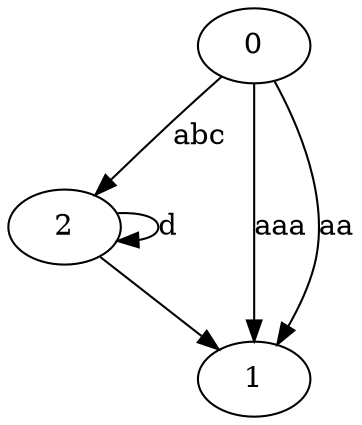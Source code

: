 digraph G {

    0 -> 2 [label="abc"];
0 -> 1 [label="aaa"];
0 -> 1 [label="aa"];
2 -> 2 [label="d"];
2 -> 1 [label=""];

}
